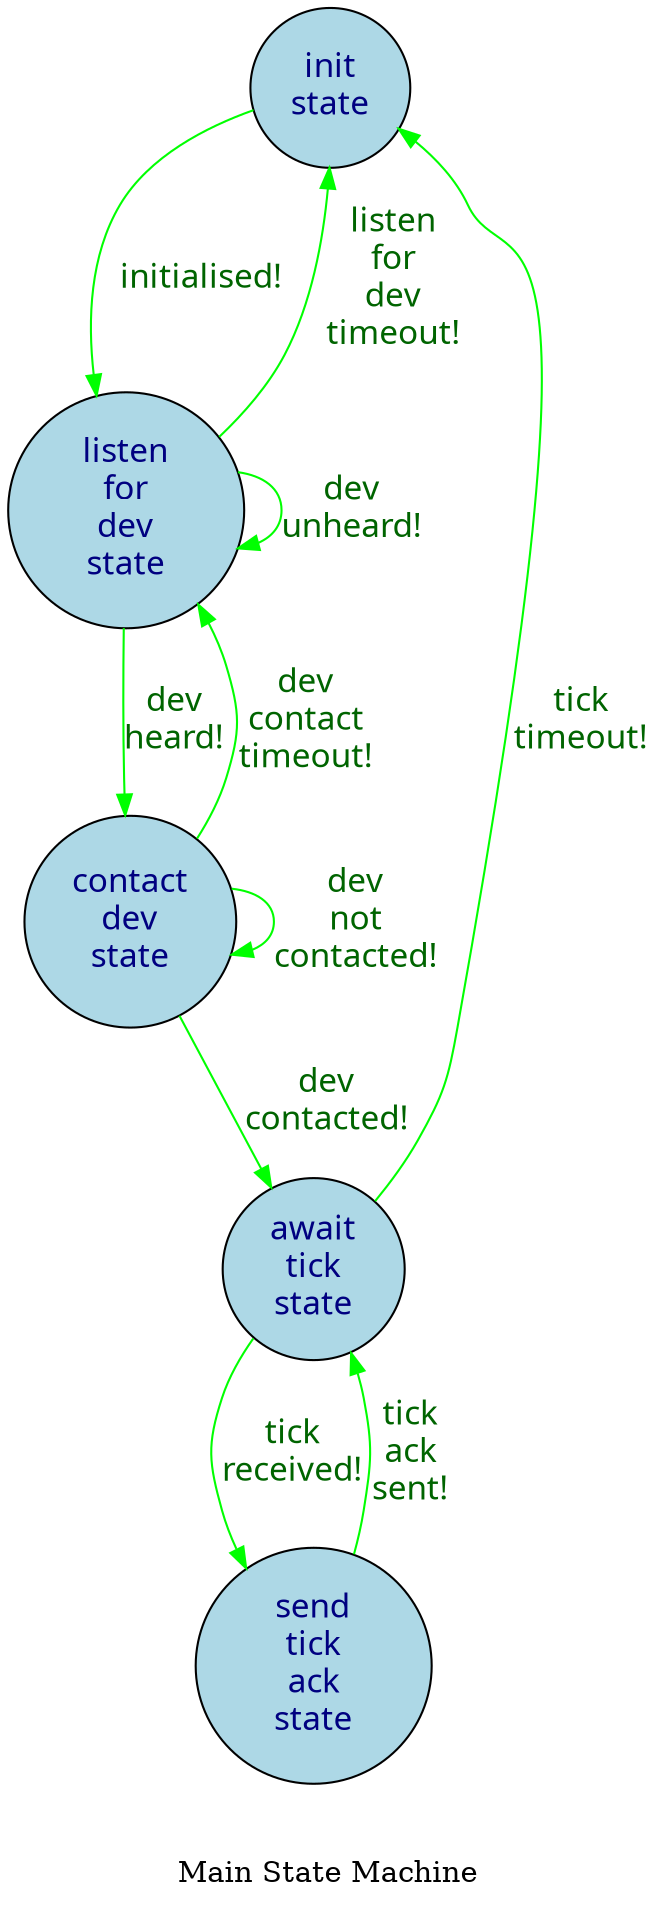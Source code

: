 digraph draw_state_machine {
  graph [bgcolor = white, label = "\n\nMain State Machine", rankdir = "UD"];
  edge [color = green, fontcolor = darkgreen, fontname = "verdana", fontsize = "16", url = "http://google.com"];
  node [color = black, fillcolor = lightblue, fontcolor = navyblue, fontname = "verdana", fontsize = "16", shape = circle, style = filled, url = "http://google.com"];
  init_state [label = "init\nstate"];
  init_state -> listen_for_dev_state [label = "initialised!"];
  listen_for_dev_state [label = "listen\nfor\ndev\nstate"];
  listen_for_dev_state -> listen_for_dev_state [label = "dev\nunheard!"];
  listen_for_dev_state [label = "listen\nfor\ndev\nstate"];
  listen_for_dev_state -> contact_dev_state [label = "dev\nheard!"];
  listen_for_dev_state [label = "listen\nfor\ndev\nstate"];
  listen_for_dev_state -> init_state [label = "listen\nfor\ndev\ntimeout!"];
  contact_dev_state [label = "contact\ndev\nstate"];
  contact_dev_state -> contact_dev_state [label = "dev\nnot\ncontacted!"];
  contact_dev_state [label = "contact\ndev\nstate"];
  contact_dev_state -> await_tick_state [label = "dev\ncontacted!"];
  contact_dev_state [label = "contact\ndev\nstate"];
  contact_dev_state -> listen_for_dev_state [label = "dev\ncontact\ntimeout!"];
  await_tick_state [label = "await\ntick\nstate"];
  await_tick_state -> send_tick_ack_state [label = "tick\nreceived!"];
  await_tick_state [label = "await\ntick\nstate"];
  await_tick_state -> init_state [label = "tick\ntimeout!"];
  send_tick_ack_state [label = "send\ntick\nack\nstate"];
  send_tick_ack_state -> await_tick_state [label = "tick\nack\nsent!"];
}
